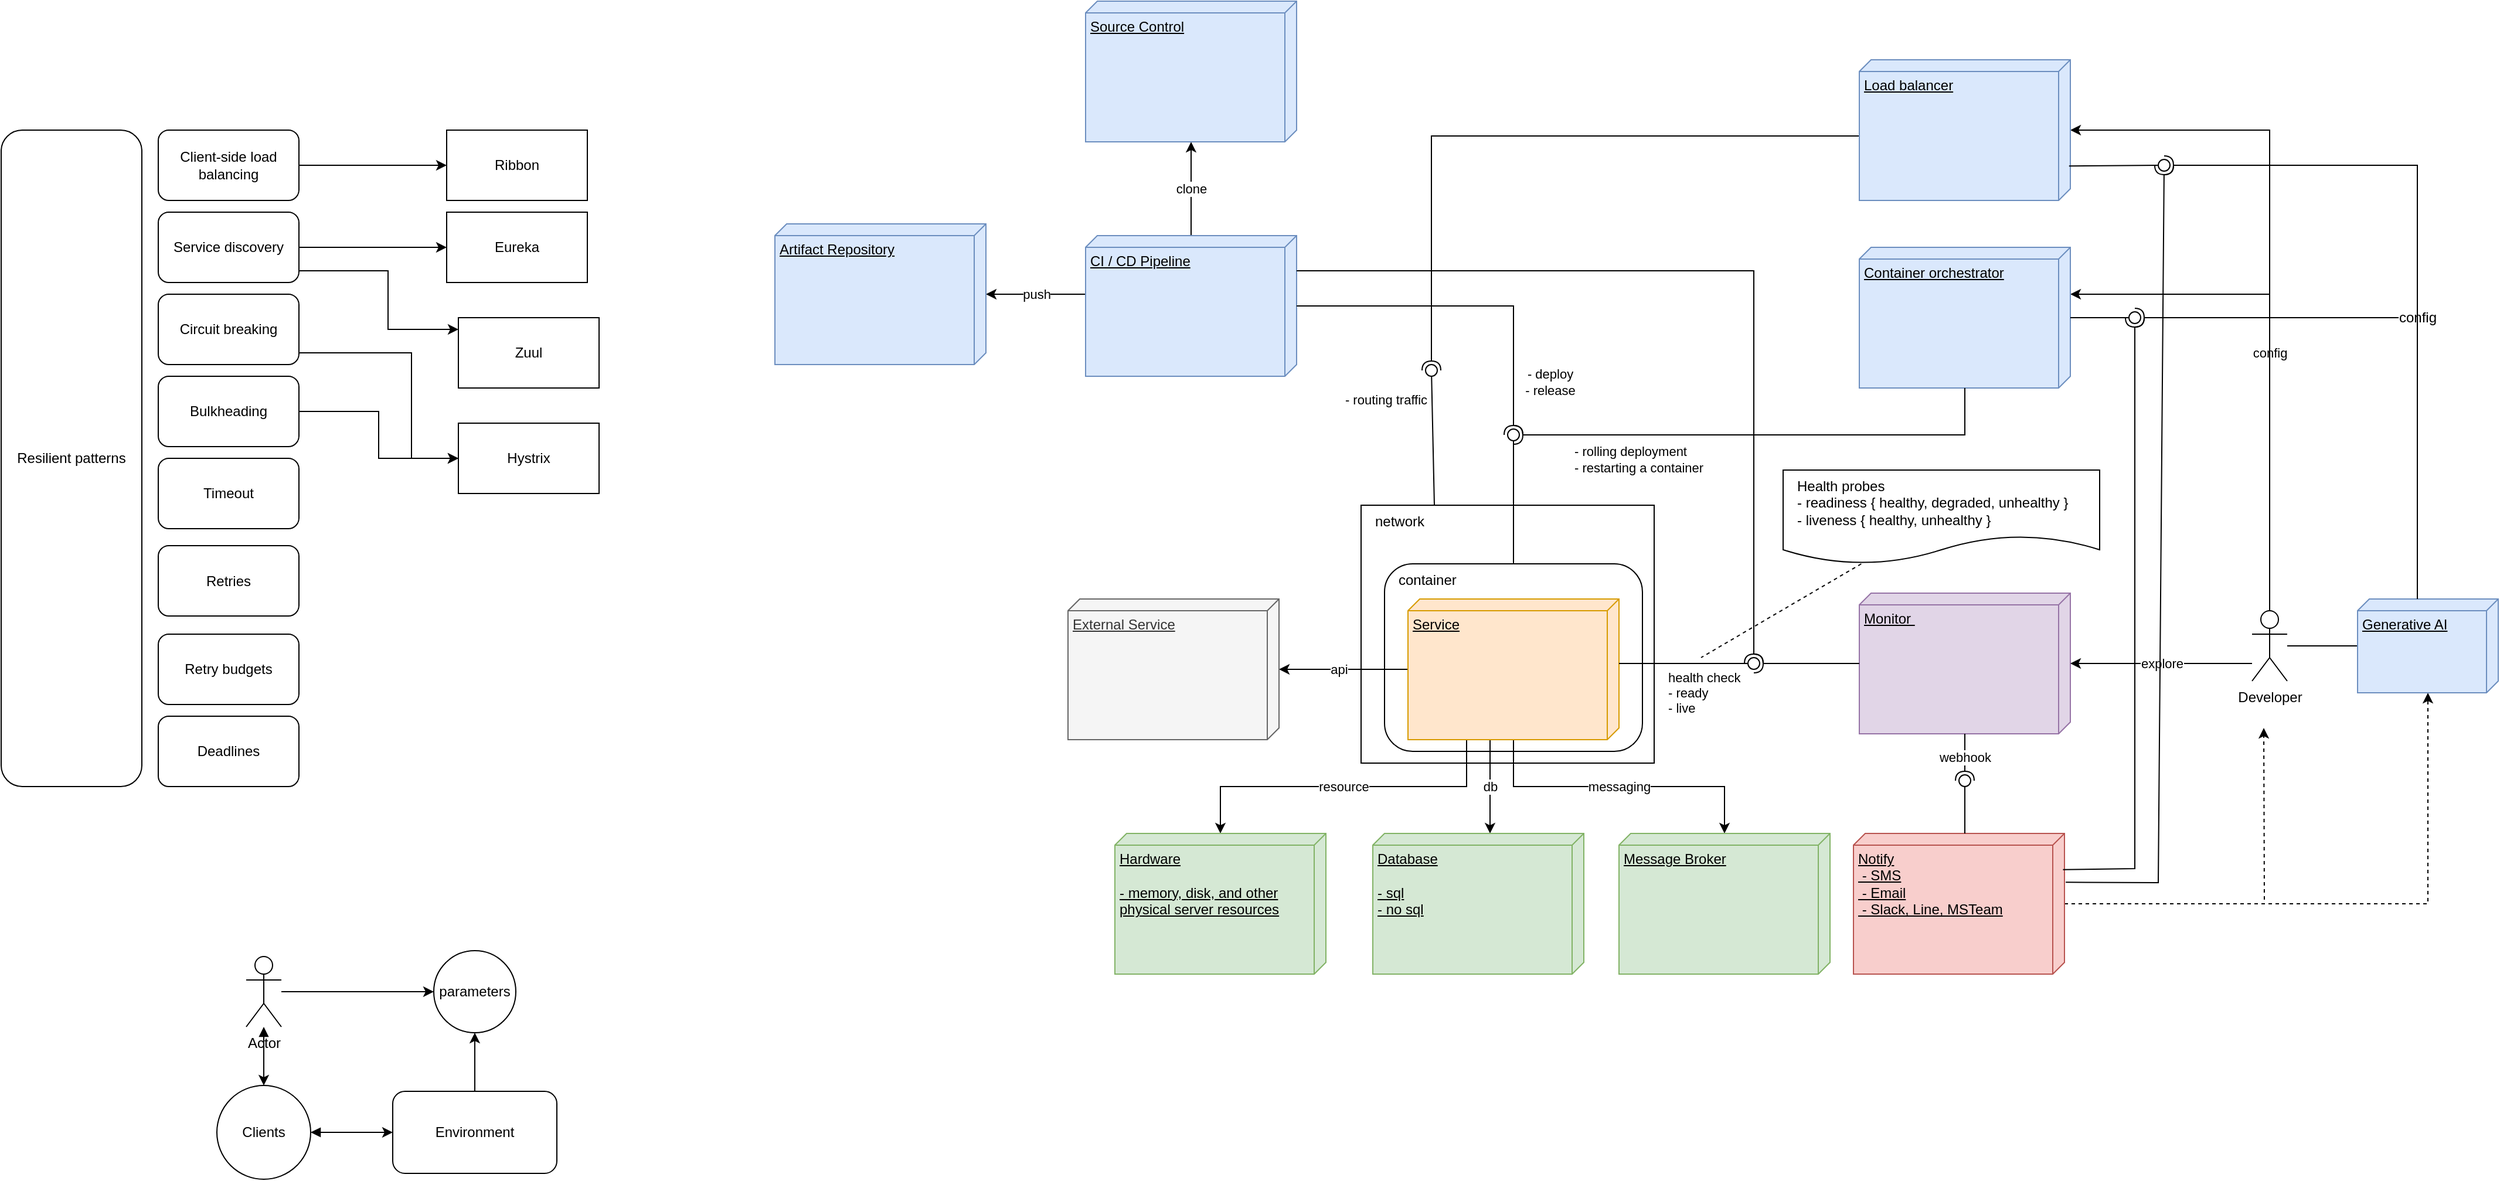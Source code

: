 <mxfile version="21.6.6" type="github">
  <diagram name="หน้า-1" id="d8-UFD6SmvWyo62A5cIa">
    <mxGraphModel dx="1444" dy="873" grid="1" gridSize="10" guides="1" tooltips="1" connect="1" arrows="1" fold="1" page="1" pageScale="1" pageWidth="827" pageHeight="1169" math="0" shadow="0">
      <root>
        <mxCell id="0" />
        <mxCell id="1" parent="0" />
        <mxCell id="7wkQh-Zvsg0QSBGbQNZC-4" value="Resilient patterns" style="rounded=1;whiteSpace=wrap;html=1;" parent="1" vertex="1">
          <mxGeometry y="190" width="120" height="560" as="geometry" />
        </mxCell>
        <mxCell id="7wkQh-Zvsg0QSBGbQNZC-21" style="edgeStyle=orthogonalEdgeStyle;rounded=0;orthogonalLoop=1;jettySize=auto;html=1;" parent="1" source="7wkQh-Zvsg0QSBGbQNZC-5" target="7wkQh-Zvsg0QSBGbQNZC-15" edge="1">
          <mxGeometry relative="1" as="geometry" />
        </mxCell>
        <mxCell id="7wkQh-Zvsg0QSBGbQNZC-5" value="Client-side load balancing" style="rounded=1;whiteSpace=wrap;html=1;" parent="1" vertex="1">
          <mxGeometry x="134" y="190" width="120" height="60" as="geometry" />
        </mxCell>
        <mxCell id="7wkQh-Zvsg0QSBGbQNZC-22" style="edgeStyle=orthogonalEdgeStyle;rounded=0;orthogonalLoop=1;jettySize=auto;html=1;" parent="1" source="7wkQh-Zvsg0QSBGbQNZC-6" target="7wkQh-Zvsg0QSBGbQNZC-16" edge="1">
          <mxGeometry relative="1" as="geometry" />
        </mxCell>
        <mxCell id="7wkQh-Zvsg0QSBGbQNZC-23" style="edgeStyle=orthogonalEdgeStyle;rounded=0;orthogonalLoop=1;jettySize=auto;html=1;" parent="1" source="7wkQh-Zvsg0QSBGbQNZC-6" target="7wkQh-Zvsg0QSBGbQNZC-17" edge="1">
          <mxGeometry relative="1" as="geometry">
            <Array as="points">
              <mxPoint x="330" y="310" />
              <mxPoint x="330" y="360" />
            </Array>
          </mxGeometry>
        </mxCell>
        <mxCell id="7wkQh-Zvsg0QSBGbQNZC-6" value="Service discovery" style="rounded=1;whiteSpace=wrap;html=1;" parent="1" vertex="1">
          <mxGeometry x="134" y="260" width="120" height="60" as="geometry" />
        </mxCell>
        <mxCell id="7wkQh-Zvsg0QSBGbQNZC-20" style="edgeStyle=orthogonalEdgeStyle;rounded=0;orthogonalLoop=1;jettySize=auto;html=1;" parent="1" source="7wkQh-Zvsg0QSBGbQNZC-7" target="7wkQh-Zvsg0QSBGbQNZC-14" edge="1">
          <mxGeometry relative="1" as="geometry">
            <Array as="points">
              <mxPoint x="350" y="380" />
              <mxPoint x="350" y="470" />
            </Array>
          </mxGeometry>
        </mxCell>
        <mxCell id="7wkQh-Zvsg0QSBGbQNZC-7" value="Circuit breaking" style="rounded=1;whiteSpace=wrap;html=1;" parent="1" vertex="1">
          <mxGeometry x="134" y="330" width="120" height="60" as="geometry" />
        </mxCell>
        <mxCell id="7wkQh-Zvsg0QSBGbQNZC-19" style="edgeStyle=orthogonalEdgeStyle;rounded=0;orthogonalLoop=1;jettySize=auto;html=1;" parent="1" source="7wkQh-Zvsg0QSBGbQNZC-8" target="7wkQh-Zvsg0QSBGbQNZC-14" edge="1">
          <mxGeometry relative="1" as="geometry" />
        </mxCell>
        <mxCell id="7wkQh-Zvsg0QSBGbQNZC-8" value="Bulkheading" style="rounded=1;whiteSpace=wrap;html=1;" parent="1" vertex="1">
          <mxGeometry x="134" y="400" width="120" height="60" as="geometry" />
        </mxCell>
        <mxCell id="7wkQh-Zvsg0QSBGbQNZC-9" value="Timeout" style="rounded=1;whiteSpace=wrap;html=1;" parent="1" vertex="1">
          <mxGeometry x="134" y="470" width="120" height="60" as="geometry" />
        </mxCell>
        <mxCell id="7wkQh-Zvsg0QSBGbQNZC-10" value="Retries" style="rounded=1;whiteSpace=wrap;html=1;" parent="1" vertex="1">
          <mxGeometry x="134" y="544.5" width="120" height="60" as="geometry" />
        </mxCell>
        <mxCell id="7wkQh-Zvsg0QSBGbQNZC-11" value="Retry budgets" style="rounded=1;whiteSpace=wrap;html=1;" parent="1" vertex="1">
          <mxGeometry x="134" y="620" width="120" height="60" as="geometry" />
        </mxCell>
        <mxCell id="7wkQh-Zvsg0QSBGbQNZC-12" value="Deadlines" style="rounded=1;whiteSpace=wrap;html=1;" parent="1" vertex="1">
          <mxGeometry x="134" y="690" width="120" height="60" as="geometry" />
        </mxCell>
        <mxCell id="7wkQh-Zvsg0QSBGbQNZC-14" value="Hystrix" style="rounded=0;whiteSpace=wrap;html=1;" parent="1" vertex="1">
          <mxGeometry x="390" y="440" width="120" height="60" as="geometry" />
        </mxCell>
        <mxCell id="7wkQh-Zvsg0QSBGbQNZC-15" value="Ribbon" style="rounded=0;whiteSpace=wrap;html=1;" parent="1" vertex="1">
          <mxGeometry x="380" y="190" width="120" height="60" as="geometry" />
        </mxCell>
        <mxCell id="7wkQh-Zvsg0QSBGbQNZC-16" value="Eureka" style="rounded=0;whiteSpace=wrap;html=1;" parent="1" vertex="1">
          <mxGeometry x="380" y="260" width="120" height="60" as="geometry" />
        </mxCell>
        <mxCell id="7wkQh-Zvsg0QSBGbQNZC-17" value="Zuul" style="rounded=0;whiteSpace=wrap;html=1;" parent="1" vertex="1">
          <mxGeometry x="390" y="350" width="120" height="60" as="geometry" />
        </mxCell>
        <mxCell id="dCDHa6atHF2z7J-mqOoW-4" style="edgeStyle=orthogonalEdgeStyle;rounded=0;orthogonalLoop=1;jettySize=auto;html=1;" parent="1" source="dCDHa6atHF2z7J-mqOoW-1" target="dCDHa6atHF2z7J-mqOoW-3" edge="1">
          <mxGeometry relative="1" as="geometry" />
        </mxCell>
        <mxCell id="dCDHa6atHF2z7J-mqOoW-1" value="Environment" style="rounded=1;whiteSpace=wrap;html=1;" parent="1" vertex="1">
          <mxGeometry x="334" y="1010" width="140" height="70" as="geometry" />
        </mxCell>
        <mxCell id="dCDHa6atHF2z7J-mqOoW-3" value="parameters" style="ellipse;whiteSpace=wrap;html=1;aspect=fixed;" parent="1" vertex="1">
          <mxGeometry x="369" y="890" width="70" height="70" as="geometry" />
        </mxCell>
        <mxCell id="dCDHa6atHF2z7J-mqOoW-6" style="edgeStyle=orthogonalEdgeStyle;rounded=0;orthogonalLoop=1;jettySize=auto;html=1;startArrow=block;startFill=1;" parent="1" source="dCDHa6atHF2z7J-mqOoW-5" target="dCDHa6atHF2z7J-mqOoW-1" edge="1">
          <mxGeometry relative="1" as="geometry" />
        </mxCell>
        <mxCell id="dCDHa6atHF2z7J-mqOoW-5" value="Clients" style="ellipse;whiteSpace=wrap;html=1;aspect=fixed;" parent="1" vertex="1">
          <mxGeometry x="184" y="1005" width="80" height="80" as="geometry" />
        </mxCell>
        <mxCell id="dCDHa6atHF2z7J-mqOoW-8" style="edgeStyle=orthogonalEdgeStyle;rounded=0;orthogonalLoop=1;jettySize=auto;html=1;" parent="1" source="dCDHa6atHF2z7J-mqOoW-7" target="dCDHa6atHF2z7J-mqOoW-3" edge="1">
          <mxGeometry relative="1" as="geometry" />
        </mxCell>
        <mxCell id="dCDHa6atHF2z7J-mqOoW-9" style="edgeStyle=orthogonalEdgeStyle;rounded=0;orthogonalLoop=1;jettySize=auto;html=1;startArrow=block;startFill=1;" parent="1" source="dCDHa6atHF2z7J-mqOoW-7" target="dCDHa6atHF2z7J-mqOoW-5" edge="1">
          <mxGeometry relative="1" as="geometry" />
        </mxCell>
        <mxCell id="dCDHa6atHF2z7J-mqOoW-7" value="Actor" style="shape=umlActor;verticalLabelPosition=bottom;verticalAlign=top;html=1;outlineConnect=0;" parent="1" vertex="1">
          <mxGeometry x="209" y="895" width="30" height="60" as="geometry" />
        </mxCell>
        <mxCell id="OcXs_SolH9g82rhRqtJv-5" value="db" style="edgeStyle=orthogonalEdgeStyle;rounded=0;orthogonalLoop=1;jettySize=auto;html=1;" edge="1" parent="1" source="OcXs_SolH9g82rhRqtJv-3" target="OcXs_SolH9g82rhRqtJv-4">
          <mxGeometry relative="1" as="geometry">
            <Array as="points">
              <mxPoint x="1270" y="730" />
              <mxPoint x="1270" y="730" />
            </Array>
            <mxPoint as="offset" />
          </mxGeometry>
        </mxCell>
        <mxCell id="OcXs_SolH9g82rhRqtJv-7" style="edgeStyle=orthogonalEdgeStyle;rounded=0;orthogonalLoop=1;jettySize=auto;html=1;" edge="1" parent="1" source="OcXs_SolH9g82rhRqtJv-3" target="OcXs_SolH9g82rhRqtJv-6">
          <mxGeometry relative="1" as="geometry" />
        </mxCell>
        <mxCell id="OcXs_SolH9g82rhRqtJv-8" value="api" style="edgeLabel;html=1;align=center;verticalAlign=middle;resizable=0;points=[];" vertex="1" connectable="0" parent="OcXs_SolH9g82rhRqtJv-7">
          <mxGeometry x="0.071" relative="1" as="geometry">
            <mxPoint as="offset" />
          </mxGeometry>
        </mxCell>
        <mxCell id="OcXs_SolH9g82rhRqtJv-27" value="messaging" style="edgeStyle=orthogonalEdgeStyle;rounded=0;orthogonalLoop=1;jettySize=auto;html=1;" edge="1" parent="1" source="OcXs_SolH9g82rhRqtJv-3" target="OcXs_SolH9g82rhRqtJv-26">
          <mxGeometry relative="1" as="geometry" />
        </mxCell>
        <mxCell id="OcXs_SolH9g82rhRqtJv-32" value="resource" style="edgeStyle=orthogonalEdgeStyle;rounded=0;orthogonalLoop=1;jettySize=auto;html=1;" edge="1" parent="1" source="OcXs_SolH9g82rhRqtJv-3" target="OcXs_SolH9g82rhRqtJv-31">
          <mxGeometry relative="1" as="geometry">
            <Array as="points">
              <mxPoint x="1250" y="750" />
              <mxPoint x="1040" y="750" />
            </Array>
          </mxGeometry>
        </mxCell>
        <mxCell id="OcXs_SolH9g82rhRqtJv-3" value="Service" style="verticalAlign=top;align=left;spacingTop=8;spacingLeft=2;spacingRight=12;shape=cube;size=10;direction=south;fontStyle=4;html=1;whiteSpace=wrap;fillColor=#ffe6cc;strokeColor=#d79b00;" vertex="1" parent="1">
          <mxGeometry x="1200" y="590" width="180" height="120" as="geometry" />
        </mxCell>
        <mxCell id="OcXs_SolH9g82rhRqtJv-4" value="Database&lt;br&gt;&lt;br&gt;- sql&lt;br&gt;- no sql" style="verticalAlign=top;align=left;spacingTop=8;spacingLeft=2;spacingRight=12;shape=cube;size=10;direction=south;fontStyle=4;html=1;whiteSpace=wrap;fillColor=#d5e8d4;strokeColor=#82b366;" vertex="1" parent="1">
          <mxGeometry x="1170" y="790" width="180" height="120" as="geometry" />
        </mxCell>
        <mxCell id="OcXs_SolH9g82rhRqtJv-6" value="External&amp;nbsp;Service" style="verticalAlign=top;align=left;spacingTop=8;spacingLeft=2;spacingRight=12;shape=cube;size=10;direction=south;fontStyle=4;html=1;whiteSpace=wrap;fillColor=#f5f5f5;fontColor=#333333;strokeColor=#666666;" vertex="1" parent="1">
          <mxGeometry x="910" y="590" width="180" height="120" as="geometry" />
        </mxCell>
        <mxCell id="OcXs_SolH9g82rhRqtJv-11" value="Monitor&amp;nbsp;" style="verticalAlign=top;align=left;spacingTop=8;spacingLeft=2;spacingRight=12;shape=cube;size=10;direction=south;fontStyle=4;html=1;whiteSpace=wrap;fillColor=#e1d5e7;strokeColor=#9673a6;" vertex="1" parent="1">
          <mxGeometry x="1585" y="585" width="180" height="120" as="geometry" />
        </mxCell>
        <mxCell id="OcXs_SolH9g82rhRqtJv-24" value="" style="edgeStyle=orthogonalEdgeStyle;rounded=0;orthogonalLoop=1;jettySize=auto;html=1;dashed=1;" edge="1" parent="1" source="OcXs_SolH9g82rhRqtJv-13">
          <mxGeometry x="-0.002" y="-20" relative="1" as="geometry">
            <mxPoint x="1930" y="700" as="targetPoint" />
            <mxPoint as="offset" />
          </mxGeometry>
        </mxCell>
        <mxCell id="OcXs_SolH9g82rhRqtJv-79" style="edgeStyle=orthogonalEdgeStyle;rounded=0;orthogonalLoop=1;jettySize=auto;html=1;dashed=1;" edge="1" parent="1" source="OcXs_SolH9g82rhRqtJv-13" target="OcXs_SolH9g82rhRqtJv-68">
          <mxGeometry relative="1" as="geometry" />
        </mxCell>
        <mxCell id="OcXs_SolH9g82rhRqtJv-13" value="Notify&lt;br&gt;&amp;nbsp;- SMS&lt;br&gt;&amp;nbsp;- Email&lt;br&gt;&amp;nbsp;- Slack, Line, MSTeam" style="verticalAlign=top;align=left;spacingTop=8;spacingLeft=2;spacingRight=12;shape=cube;size=10;direction=south;fontStyle=4;html=1;whiteSpace=wrap;fillColor=#f8cecc;strokeColor=#b85450;" vertex="1" parent="1">
          <mxGeometry x="1580" y="790" width="180" height="120" as="geometry" />
        </mxCell>
        <mxCell id="OcXs_SolH9g82rhRqtJv-14" value="webhook" style="rounded=0;orthogonalLoop=1;jettySize=auto;html=1;endArrow=halfCircle;endFill=0;endSize=6;strokeWidth=1;sketch=0;" edge="1" target="OcXs_SolH9g82rhRqtJv-16" parent="1" source="OcXs_SolH9g82rhRqtJv-11">
          <mxGeometry relative="1" as="geometry">
            <mxPoint x="1610" y="745" as="sourcePoint" />
          </mxGeometry>
        </mxCell>
        <mxCell id="OcXs_SolH9g82rhRqtJv-15" value="" style="rounded=0;orthogonalLoop=1;jettySize=auto;html=1;endArrow=oval;endFill=0;sketch=0;sourcePerimeterSpacing=0;targetPerimeterSpacing=0;endSize=10;exitX=0;exitY=0;exitDx=0;exitDy=85;exitPerimeter=0;" edge="1" target="OcXs_SolH9g82rhRqtJv-16" parent="1" source="OcXs_SolH9g82rhRqtJv-13">
          <mxGeometry relative="1" as="geometry">
            <mxPoint x="1570" y="745" as="sourcePoint" />
          </mxGeometry>
        </mxCell>
        <mxCell id="OcXs_SolH9g82rhRqtJv-16" value="" style="ellipse;whiteSpace=wrap;html=1;align=center;aspect=fixed;fillColor=none;strokeColor=none;resizable=0;perimeter=centerPerimeter;rotatable=0;allowArrows=0;points=[];outlineConnect=1;" vertex="1" parent="1">
          <mxGeometry x="1670" y="740" width="10" height="10" as="geometry" />
        </mxCell>
        <mxCell id="OcXs_SolH9g82rhRqtJv-17" value="" style="rounded=0;orthogonalLoop=1;jettySize=auto;html=1;endArrow=halfCircle;endFill=0;endSize=6;strokeWidth=1;sketch=0;" edge="1" target="OcXs_SolH9g82rhRqtJv-19" parent="1" source="OcXs_SolH9g82rhRqtJv-11">
          <mxGeometry relative="1" as="geometry">
            <mxPoint x="1610" y="745" as="sourcePoint" />
          </mxGeometry>
        </mxCell>
        <mxCell id="OcXs_SolH9g82rhRqtJv-18" value="health check&lt;br&gt;- ready&lt;br&gt;- live" style="rounded=0;orthogonalLoop=1;jettySize=auto;html=1;endArrow=oval;endFill=0;sketch=0;sourcePerimeterSpacing=0;targetPerimeterSpacing=0;endSize=10;exitX=0;exitY=0;exitDx=55;exitDy=0;exitPerimeter=0;align=left;" edge="1" target="OcXs_SolH9g82rhRqtJv-19" parent="1" source="OcXs_SolH9g82rhRqtJv-3">
          <mxGeometry x="-0.304" y="-25" relative="1" as="geometry">
            <mxPoint x="1570" y="745" as="sourcePoint" />
            <mxPoint as="offset" />
          </mxGeometry>
        </mxCell>
        <mxCell id="OcXs_SolH9g82rhRqtJv-19" value="" style="ellipse;whiteSpace=wrap;html=1;align=center;aspect=fixed;fillColor=none;strokeColor=none;resizable=0;perimeter=centerPerimeter;rotatable=0;allowArrows=0;points=[];outlineConnect=1;" vertex="1" parent="1">
          <mxGeometry x="1490" y="640" width="10" height="10" as="geometry" />
        </mxCell>
        <mxCell id="OcXs_SolH9g82rhRqtJv-25" value="explore" style="edgeStyle=orthogonalEdgeStyle;rounded=0;orthogonalLoop=1;jettySize=auto;html=1;" edge="1" parent="1" source="OcXs_SolH9g82rhRqtJv-20" target="OcXs_SolH9g82rhRqtJv-11">
          <mxGeometry relative="1" as="geometry">
            <Array as="points">
              <mxPoint x="1880" y="645" />
              <mxPoint x="1880" y="645" />
            </Array>
          </mxGeometry>
        </mxCell>
        <mxCell id="OcXs_SolH9g82rhRqtJv-55" value="config" style="edgeStyle=orthogonalEdgeStyle;rounded=0;orthogonalLoop=1;jettySize=auto;html=1;" edge="1" parent="1" source="OcXs_SolH9g82rhRqtJv-20" target="OcXs_SolH9g82rhRqtJv-33">
          <mxGeometry relative="1" as="geometry">
            <Array as="points">
              <mxPoint x="1935" y="330" />
            </Array>
          </mxGeometry>
        </mxCell>
        <mxCell id="OcXs_SolH9g82rhRqtJv-61" style="edgeStyle=orthogonalEdgeStyle;rounded=0;orthogonalLoop=1;jettySize=auto;html=1;" edge="1" parent="1" source="OcXs_SolH9g82rhRqtJv-20" target="OcXs_SolH9g82rhRqtJv-60">
          <mxGeometry relative="1" as="geometry">
            <Array as="points">
              <mxPoint x="1935" y="190" />
            </Array>
          </mxGeometry>
        </mxCell>
        <mxCell id="OcXs_SolH9g82rhRqtJv-20" value="Developer" style="shape=umlActor;verticalLabelPosition=bottom;verticalAlign=top;html=1;" vertex="1" parent="1">
          <mxGeometry x="1920" y="600" width="30" height="60" as="geometry" />
        </mxCell>
        <mxCell id="OcXs_SolH9g82rhRqtJv-26" value="Message Broker" style="verticalAlign=top;align=left;spacingTop=8;spacingLeft=2;spacingRight=12;shape=cube;size=10;direction=south;fontStyle=4;html=1;whiteSpace=wrap;fillColor=#d5e8d4;strokeColor=#82b366;" vertex="1" parent="1">
          <mxGeometry x="1380" y="790" width="180" height="120" as="geometry" />
        </mxCell>
        <mxCell id="OcXs_SolH9g82rhRqtJv-30" style="rounded=0;orthogonalLoop=1;jettySize=auto;html=1;dashed=1;endArrow=none;endFill=0;" edge="1" parent="1" source="OcXs_SolH9g82rhRqtJv-28">
          <mxGeometry relative="1" as="geometry">
            <mxPoint x="1450" y="640" as="targetPoint" />
          </mxGeometry>
        </mxCell>
        <mxCell id="OcXs_SolH9g82rhRqtJv-28" value="&lt;br&gt;Health probes&lt;br&gt;- readiness { healthy, degraded, unhealthy }&lt;br&gt;- liveness { healthy, unhealthy }&lt;br&gt;&amp;nbsp;" style="shape=document;whiteSpace=wrap;html=1;boundedLbl=1;align=left;spacingLeft=10;" vertex="1" parent="1">
          <mxGeometry x="1520" y="480" width="270" height="80" as="geometry" />
        </mxCell>
        <mxCell id="OcXs_SolH9g82rhRqtJv-31" value="Hardware&lt;br&gt;&lt;br&gt;-&amp;nbsp;memory, disk, and other physical server resources" style="verticalAlign=top;align=left;spacingTop=8;spacingLeft=2;spacingRight=12;shape=cube;size=10;direction=south;fontStyle=4;html=1;whiteSpace=wrap;fillColor=#d5e8d4;strokeColor=#82b366;" vertex="1" parent="1">
          <mxGeometry x="950" y="790" width="180" height="120" as="geometry" />
        </mxCell>
        <mxCell id="OcXs_SolH9g82rhRqtJv-33" value="Container orchestrator" style="verticalAlign=top;align=left;spacingTop=8;spacingLeft=2;spacingRight=12;shape=cube;size=10;direction=south;fontStyle=4;html=1;whiteSpace=wrap;fillColor=#dae8fc;strokeColor=#6c8ebf;" vertex="1" parent="1">
          <mxGeometry x="1585" y="290" width="180" height="120" as="geometry" />
        </mxCell>
        <mxCell id="OcXs_SolH9g82rhRqtJv-36" value="container" style="rounded=1;whiteSpace=wrap;html=1;fillColor=none;align=left;verticalAlign=top;spacingLeft=10;" vertex="1" parent="1">
          <mxGeometry x="1180" y="560" width="220" height="160" as="geometry" />
        </mxCell>
        <mxCell id="OcXs_SolH9g82rhRqtJv-41" value="" style="rounded=0;orthogonalLoop=1;jettySize=auto;html=1;endArrow=halfCircle;endFill=0;endSize=6;strokeWidth=1;sketch=0;edgeStyle=orthogonalEdgeStyle;" edge="1" parent="1" source="OcXs_SolH9g82rhRqtJv-33">
          <mxGeometry relative="1" as="geometry">
            <mxPoint x="1590" y="360" as="sourcePoint" />
            <mxPoint x="1290" y="450" as="targetPoint" />
            <Array as="points">
              <mxPoint x="1675" y="450" />
            </Array>
          </mxGeometry>
        </mxCell>
        <mxCell id="OcXs_SolH9g82rhRqtJv-42" value="-&amp;nbsp;rolling&amp;nbsp;deployment&amp;nbsp;&lt;br&gt;-&amp;nbsp;restarting a container" style="rounded=0;orthogonalLoop=1;jettySize=auto;html=1;endArrow=oval;endFill=0;sketch=0;sourcePerimeterSpacing=0;targetPerimeterSpacing=0;endSize=10;align=left;" edge="1" parent="1">
          <mxGeometry x="0.636" y="-50" relative="1" as="geometry">
            <mxPoint x="1290" y="560" as="sourcePoint" />
            <mxPoint x="1290" y="450" as="targetPoint" />
            <mxPoint y="1" as="offset" />
          </mxGeometry>
        </mxCell>
        <mxCell id="OcXs_SolH9g82rhRqtJv-43" value="" style="ellipse;whiteSpace=wrap;html=1;align=center;aspect=fixed;fillColor=none;strokeColor=none;resizable=0;perimeter=centerPerimeter;rotatable=0;allowArrows=0;points=[];outlineConnect=1;" vertex="1" parent="1">
          <mxGeometry x="1105" y="480" width="10" height="10" as="geometry" />
        </mxCell>
        <mxCell id="OcXs_SolH9g82rhRqtJv-52" value="" style="rounded=0;orthogonalLoop=1;jettySize=auto;html=1;endArrow=halfCircle;endFill=0;endSize=6;strokeWidth=1;sketch=0;exitX=0.257;exitY=0.007;exitDx=0;exitDy=0;exitPerimeter=0;" edge="1" target="OcXs_SolH9g82rhRqtJv-54" parent="1" source="OcXs_SolH9g82rhRqtJv-13">
          <mxGeometry relative="1" as="geometry">
            <mxPoint x="1750" y="820" as="sourcePoint" />
            <Array as="points">
              <mxPoint x="1820" y="820" />
            </Array>
          </mxGeometry>
        </mxCell>
        <mxCell id="OcXs_SolH9g82rhRqtJv-53" value="" style="rounded=0;orthogonalLoop=1;jettySize=auto;html=1;endArrow=oval;endFill=0;sketch=0;sourcePerimeterSpacing=0;targetPerimeterSpacing=0;endSize=10;" edge="1" target="OcXs_SolH9g82rhRqtJv-54" parent="1" source="OcXs_SolH9g82rhRqtJv-33">
          <mxGeometry relative="1" as="geometry">
            <mxPoint x="1800" y="350" as="sourcePoint" />
          </mxGeometry>
        </mxCell>
        <mxCell id="OcXs_SolH9g82rhRqtJv-54" value="" style="ellipse;whiteSpace=wrap;html=1;align=center;aspect=fixed;fillColor=none;strokeColor=none;resizable=0;perimeter=centerPerimeter;rotatable=0;allowArrows=0;points=[];outlineConnect=1;" vertex="1" parent="1">
          <mxGeometry x="1815" y="345" width="10" height="10" as="geometry" />
        </mxCell>
        <mxCell id="OcXs_SolH9g82rhRqtJv-56" value="network" style="rounded=0;whiteSpace=wrap;html=1;fillColor=none;verticalAlign=top;align=left;spacingLeft=10;" vertex="1" parent="1">
          <mxGeometry x="1160" y="510" width="250" height="220" as="geometry" />
        </mxCell>
        <mxCell id="OcXs_SolH9g82rhRqtJv-57" value="" style="rounded=0;orthogonalLoop=1;jettySize=auto;html=1;endArrow=halfCircle;endFill=0;endSize=6;strokeWidth=1;sketch=0;exitX=0;exitY=0;exitDx=65;exitDy=180;exitPerimeter=0;" edge="1" target="OcXs_SolH9g82rhRqtJv-59" parent="1" source="OcXs_SolH9g82rhRqtJv-60">
          <mxGeometry relative="1" as="geometry">
            <mxPoint x="1240" y="395" as="sourcePoint" />
            <Array as="points">
              <mxPoint x="1220" y="195" />
            </Array>
          </mxGeometry>
        </mxCell>
        <mxCell id="OcXs_SolH9g82rhRqtJv-58" value="-&amp;nbsp;routing traffic" style="rounded=0;orthogonalLoop=1;jettySize=auto;html=1;endArrow=oval;endFill=0;sketch=0;sourcePerimeterSpacing=0;targetPerimeterSpacing=0;endSize=10;exitX=0.25;exitY=0;exitDx=0;exitDy=0;" edge="1" target="OcXs_SolH9g82rhRqtJv-59" parent="1" source="OcXs_SolH9g82rhRqtJv-56">
          <mxGeometry x="0.565" y="40" relative="1" as="geometry">
            <mxPoint x="1200" y="395" as="sourcePoint" />
            <mxPoint y="-1" as="offset" />
          </mxGeometry>
        </mxCell>
        <mxCell id="OcXs_SolH9g82rhRqtJv-59" value="" style="ellipse;whiteSpace=wrap;html=1;align=center;aspect=fixed;fillColor=none;strokeColor=none;resizable=0;perimeter=centerPerimeter;rotatable=0;allowArrows=0;points=[];outlineConnect=1;" vertex="1" parent="1">
          <mxGeometry x="1215" y="390" width="10" height="10" as="geometry" />
        </mxCell>
        <mxCell id="OcXs_SolH9g82rhRqtJv-60" value="Load balancer" style="verticalAlign=top;align=left;spacingTop=8;spacingLeft=2;spacingRight=12;shape=cube;size=10;direction=south;fontStyle=4;html=1;whiteSpace=wrap;fillColor=#dae8fc;strokeColor=#6c8ebf;" vertex="1" parent="1">
          <mxGeometry x="1585" y="130" width="180" height="120" as="geometry" />
        </mxCell>
        <mxCell id="OcXs_SolH9g82rhRqtJv-65" value="" style="rounded=0;orthogonalLoop=1;jettySize=auto;html=1;endArrow=halfCircle;endFill=0;endSize=6;strokeWidth=1;sketch=0;exitX=0.347;exitY=-0.006;exitDx=0;exitDy=0;exitPerimeter=0;" edge="1" target="OcXs_SolH9g82rhRqtJv-67" parent="1" source="OcXs_SolH9g82rhRqtJv-13">
          <mxGeometry relative="1" as="geometry">
            <mxPoint x="1840" y="844.912" as="sourcePoint" />
            <Array as="points">
              <mxPoint x="1840" y="832" />
            </Array>
          </mxGeometry>
        </mxCell>
        <mxCell id="OcXs_SolH9g82rhRqtJv-66" value="" style="rounded=0;orthogonalLoop=1;jettySize=auto;html=1;endArrow=oval;endFill=0;sketch=0;sourcePerimeterSpacing=0;targetPerimeterSpacing=0;endSize=10;exitX=0.755;exitY=0.006;exitDx=0;exitDy=0;exitPerimeter=0;entryX=0.382;entryY=0.754;entryDx=0;entryDy=0;entryPerimeter=0;" edge="1" target="OcXs_SolH9g82rhRqtJv-67" parent="1" source="OcXs_SolH9g82rhRqtJv-60">
          <mxGeometry relative="1" as="geometry">
            <mxPoint x="1825" y="220" as="sourcePoint" />
          </mxGeometry>
        </mxCell>
        <mxCell id="OcXs_SolH9g82rhRqtJv-67" value="" style="ellipse;whiteSpace=wrap;html=1;align=center;aspect=fixed;fillColor=none;strokeColor=none;resizable=0;perimeter=centerPerimeter;rotatable=0;allowArrows=0;points=[];outlineConnect=1;" vertex="1" parent="1">
          <mxGeometry x="1840" y="215" width="10" height="10" as="geometry" />
        </mxCell>
        <mxCell id="OcXs_SolH9g82rhRqtJv-70" style="edgeStyle=orthogonalEdgeStyle;rounded=0;orthogonalLoop=1;jettySize=auto;html=1;endArrow=none;endFill=0;" edge="1" parent="1" source="OcXs_SolH9g82rhRqtJv-68" target="OcXs_SolH9g82rhRqtJv-20">
          <mxGeometry relative="1" as="geometry" />
        </mxCell>
        <mxCell id="OcXs_SolH9g82rhRqtJv-68" value="Generative AI" style="verticalAlign=top;align=left;spacingTop=8;spacingLeft=2;spacingRight=12;shape=cube;size=10;direction=south;fontStyle=4;html=1;whiteSpace=wrap;fillColor=#dae8fc;strokeColor=#6c8ebf;" vertex="1" parent="1">
          <mxGeometry x="2010" y="590" width="120" height="80" as="geometry" />
        </mxCell>
        <mxCell id="OcXs_SolH9g82rhRqtJv-73" value="config" style="rounded=0;orthogonalLoop=1;jettySize=auto;html=1;endArrow=halfCircle;endFill=0;strokeWidth=1;sketch=0;fontSize=12;entryX=1.45;entryY=1;entryDx=0;entryDy=0;entryPerimeter=0;edgeStyle=orthogonalEdgeStyle;" edge="1" target="OcXs_SolH9g82rhRqtJv-54" parent="1" source="OcXs_SolH9g82rhRqtJv-68">
          <mxGeometry relative="1" as="geometry">
            <mxPoint x="2065" y="360" as="sourcePoint" />
            <Array as="points">
              <mxPoint x="2061" y="350" />
            </Array>
          </mxGeometry>
        </mxCell>
        <mxCell id="OcXs_SolH9g82rhRqtJv-74" value="" style="ellipse;whiteSpace=wrap;html=1;align=center;aspect=fixed;fillColor=none;strokeColor=none;resizable=0;perimeter=centerPerimeter;rotatable=0;allowArrows=0;points=[];outlineConnect=1;" vertex="1" parent="1">
          <mxGeometry x="2040" y="355" width="10" height="10" as="geometry" />
        </mxCell>
        <mxCell id="OcXs_SolH9g82rhRqtJv-76" value="" style="rounded=0;orthogonalLoop=1;jettySize=auto;html=1;endArrow=halfCircle;endFill=0;endSize=6;strokeWidth=1;sketch=0;fontSize=12;edgeStyle=orthogonalEdgeStyle;" edge="1" target="OcXs_SolH9g82rhRqtJv-77" parent="1" source="OcXs_SolH9g82rhRqtJv-68">
          <mxGeometry relative="1" as="geometry">
            <mxPoint x="2050" y="220" as="sourcePoint" />
            <Array as="points">
              <mxPoint x="2061" y="220" />
            </Array>
          </mxGeometry>
        </mxCell>
        <mxCell id="OcXs_SolH9g82rhRqtJv-77" value="" style="ellipse;whiteSpace=wrap;html=1;align=center;aspect=fixed;fillColor=none;strokeColor=none;resizable=0;perimeter=centerPerimeter;rotatable=0;allowArrows=0;points=[];outlineConnect=1;" vertex="1" parent="1">
          <mxGeometry x="1840" y="215" width="10" height="10" as="geometry" />
        </mxCell>
        <mxCell id="OcXs_SolH9g82rhRqtJv-82" value="clone" style="edgeStyle=orthogonalEdgeStyle;rounded=0;orthogonalLoop=1;jettySize=auto;html=1;" edge="1" parent="1" source="OcXs_SolH9g82rhRqtJv-80" target="OcXs_SolH9g82rhRqtJv-81">
          <mxGeometry relative="1" as="geometry" />
        </mxCell>
        <mxCell id="OcXs_SolH9g82rhRqtJv-90" value="push" style="edgeStyle=orthogonalEdgeStyle;rounded=0;orthogonalLoop=1;jettySize=auto;html=1;" edge="1" parent="1" source="OcXs_SolH9g82rhRqtJv-80" target="OcXs_SolH9g82rhRqtJv-89">
          <mxGeometry relative="1" as="geometry">
            <Array as="points">
              <mxPoint x="880" y="330" />
            </Array>
          </mxGeometry>
        </mxCell>
        <mxCell id="OcXs_SolH9g82rhRqtJv-80" value="CI / CD Pipeline&lt;br&gt;" style="verticalAlign=top;align=left;spacingTop=8;spacingLeft=2;spacingRight=12;shape=cube;size=10;direction=south;fontStyle=4;html=1;whiteSpace=wrap;fillColor=#dae8fc;strokeColor=#6c8ebf;" vertex="1" parent="1">
          <mxGeometry x="925" y="280" width="180" height="120" as="geometry" />
        </mxCell>
        <mxCell id="OcXs_SolH9g82rhRqtJv-81" value="Source Control" style="verticalAlign=top;align=left;spacingTop=8;spacingLeft=2;spacingRight=12;shape=cube;size=10;direction=south;fontStyle=4;html=1;whiteSpace=wrap;fillColor=#dae8fc;strokeColor=#6c8ebf;" vertex="1" parent="1">
          <mxGeometry x="925" y="80" width="180" height="120" as="geometry" />
        </mxCell>
        <mxCell id="OcXs_SolH9g82rhRqtJv-83" value="" style="rounded=0;orthogonalLoop=1;jettySize=auto;html=1;endArrow=halfCircle;endFill=0;endSize=6;strokeWidth=1;sketch=0;fontSize=12;edgeStyle=orthogonalEdgeStyle;" edge="1" parent="1" source="OcXs_SolH9g82rhRqtJv-80">
          <mxGeometry relative="1" as="geometry">
            <mxPoint x="1005" y="485" as="sourcePoint" />
            <mxPoint x="1290" y="450" as="targetPoint" />
            <Array as="points">
              <mxPoint x="1290" y="340" />
            </Array>
          </mxGeometry>
        </mxCell>
        <mxCell id="OcXs_SolH9g82rhRqtJv-85" value="- deploy&lt;br&gt;- release" style="edgeLabel;html=1;align=center;verticalAlign=middle;resizable=0;points=[];" vertex="1" connectable="0" parent="OcXs_SolH9g82rhRqtJv-83">
          <mxGeometry x="0.123" y="-3" relative="1" as="geometry">
            <mxPoint x="50" y="62" as="offset" />
          </mxGeometry>
        </mxCell>
        <mxCell id="OcXs_SolH9g82rhRqtJv-84" value="" style="ellipse;whiteSpace=wrap;html=1;align=center;aspect=fixed;fillColor=none;strokeColor=none;resizable=0;perimeter=centerPerimeter;rotatable=0;allowArrows=0;points=[];outlineConnect=1;" vertex="1" parent="1">
          <mxGeometry x="980" y="480" width="10" height="10" as="geometry" />
        </mxCell>
        <mxCell id="OcXs_SolH9g82rhRqtJv-87" value="" style="rounded=0;orthogonalLoop=1;jettySize=auto;html=1;endArrow=halfCircle;endFill=0;endSize=6;strokeWidth=1;sketch=0;fontSize=12;entryX=1.2;entryY=0.5;entryDx=0;entryDy=0;entryPerimeter=0;edgeStyle=orthogonalEdgeStyle;" edge="1" target="OcXs_SolH9g82rhRqtJv-19" parent="1" source="OcXs_SolH9g82rhRqtJv-80">
          <mxGeometry relative="1" as="geometry">
            <mxPoint x="1495" y="405" as="sourcePoint" />
            <Array as="points">
              <mxPoint x="1495" y="310" />
            </Array>
          </mxGeometry>
        </mxCell>
        <mxCell id="OcXs_SolH9g82rhRqtJv-88" value="" style="ellipse;whiteSpace=wrap;html=1;align=center;aspect=fixed;fillColor=none;strokeColor=none;resizable=0;perimeter=centerPerimeter;rotatable=0;allowArrows=0;points=[];outlineConnect=1;" vertex="1" parent="1">
          <mxGeometry x="1470" y="400" width="10" height="10" as="geometry" />
        </mxCell>
        <mxCell id="OcXs_SolH9g82rhRqtJv-89" value="Artifact Repository" style="verticalAlign=top;align=left;spacingTop=8;spacingLeft=2;spacingRight=12;shape=cube;size=10;direction=south;fontStyle=4;html=1;whiteSpace=wrap;fillColor=#dae8fc;strokeColor=#6c8ebf;" vertex="1" parent="1">
          <mxGeometry x="660" y="270" width="180" height="120" as="geometry" />
        </mxCell>
      </root>
    </mxGraphModel>
  </diagram>
</mxfile>
